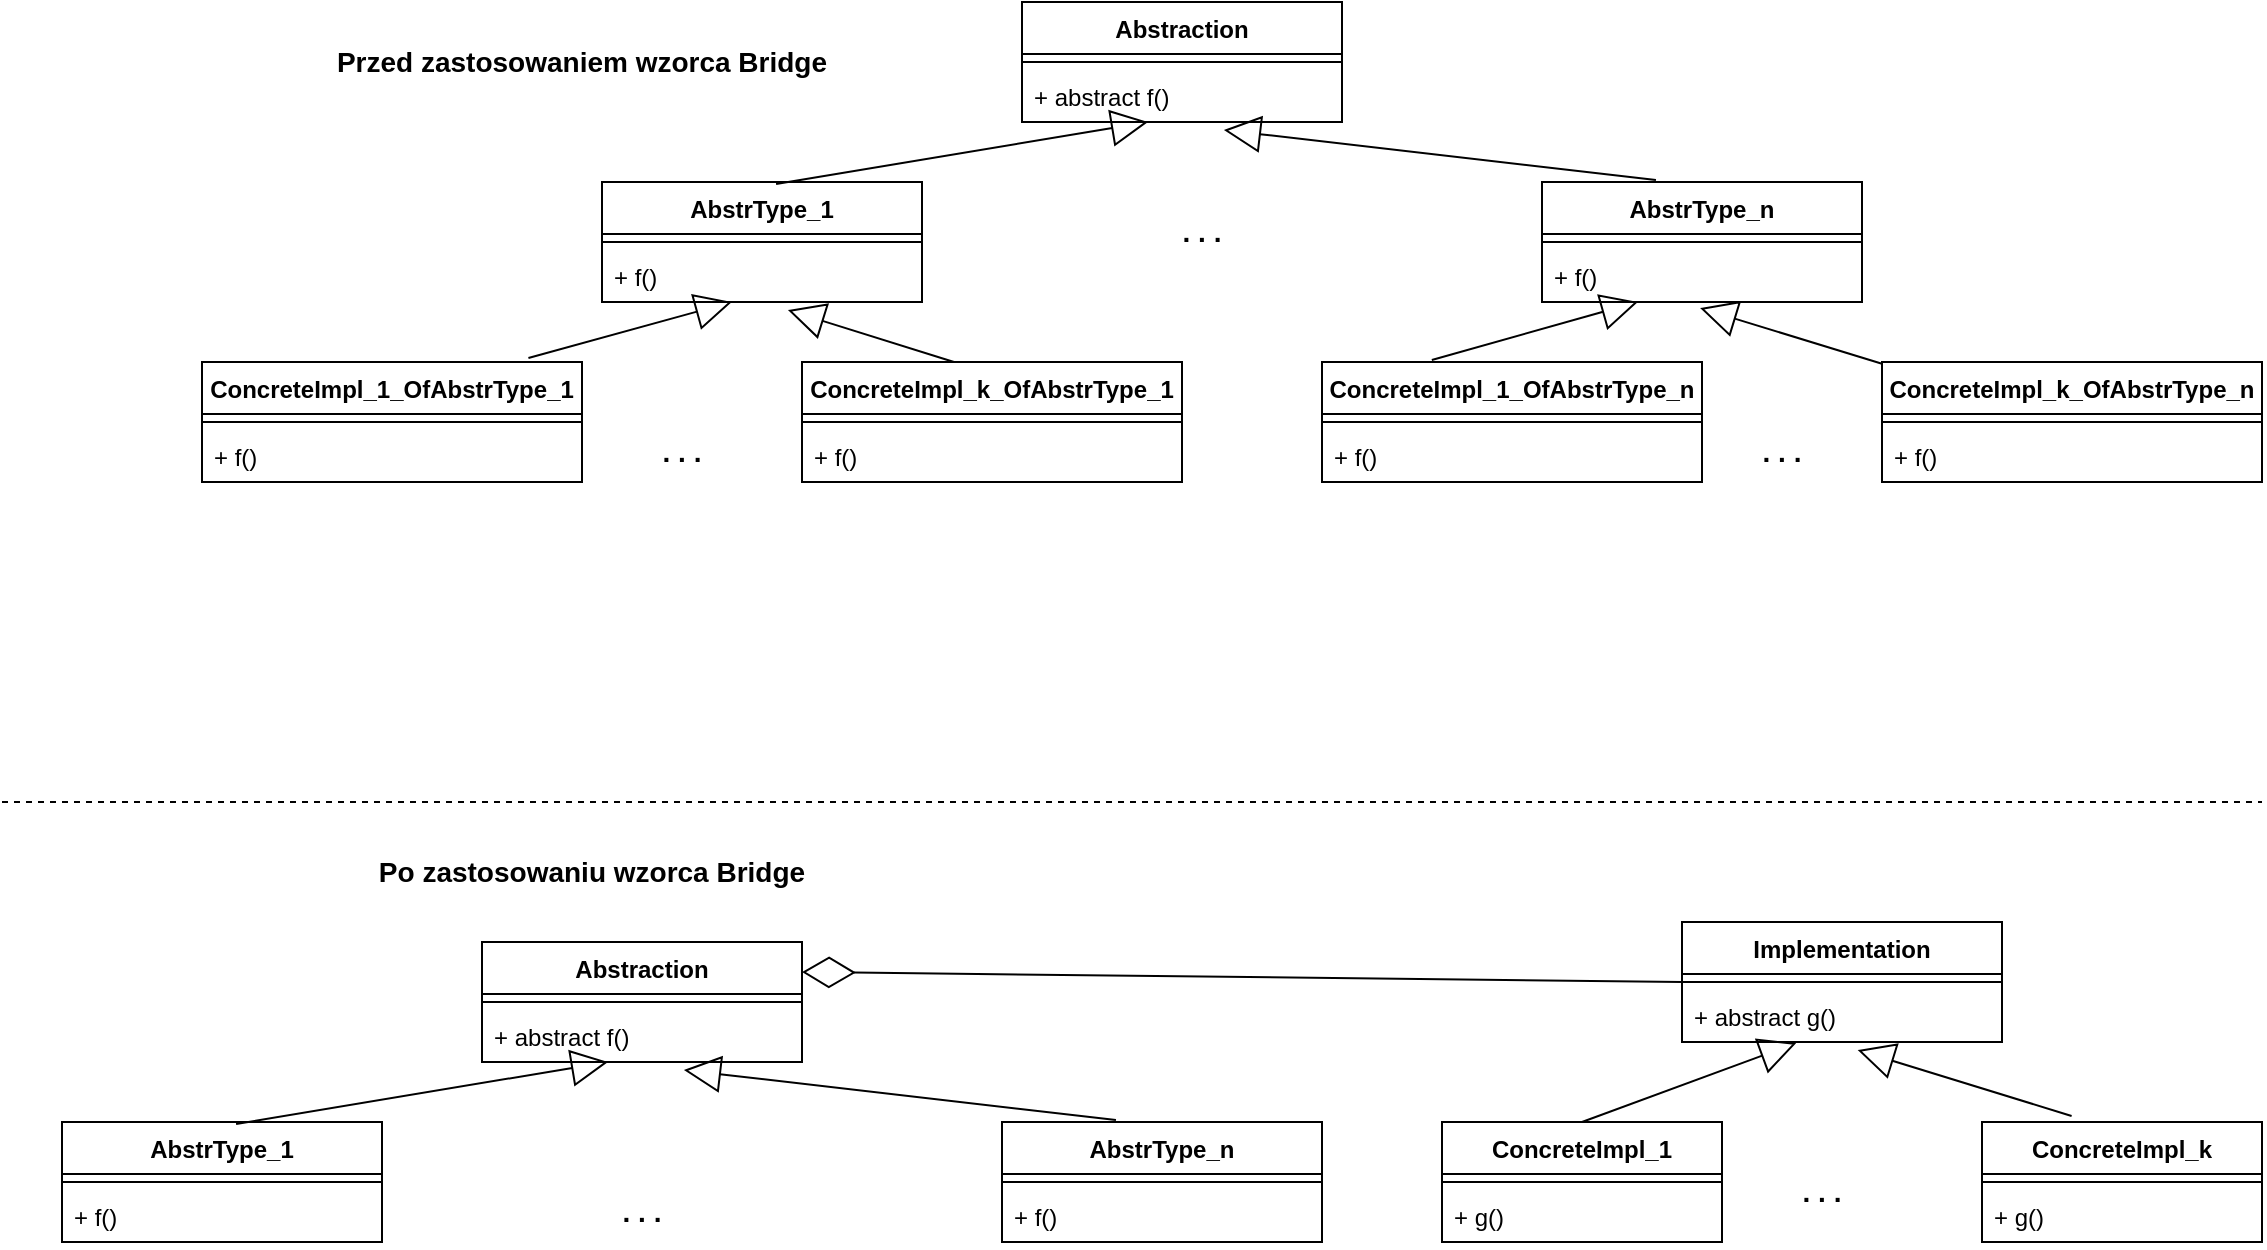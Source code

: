 <mxfile version="20.8.13" type="device"><diagram name="Strona-1" id="zBfZenht_mDRwVWQtyng"><mxGraphModel dx="2408" dy="602" grid="1" gridSize="10" guides="1" tooltips="1" connect="1" arrows="1" fold="1" page="1" pageScale="1" pageWidth="827" pageHeight="1169" math="0" shadow="0"><root><mxCell id="0"/><mxCell id="1" parent="0"/><mxCell id="8O6h6LcJOBuH67-6-kBQ-1" value="Abstraction" style="swimlane;fontStyle=1;align=center;verticalAlign=top;childLayout=stackLayout;horizontal=1;startSize=26;horizontalStack=0;resizeParent=1;resizeParentMax=0;resizeLast=0;collapsible=1;marginBottom=0;" vertex="1" parent="1"><mxGeometry x="190" y="20" width="160" height="60" as="geometry"/></mxCell><mxCell id="8O6h6LcJOBuH67-6-kBQ-3" value="" style="line;strokeWidth=1;fillColor=none;align=left;verticalAlign=middle;spacingTop=-1;spacingLeft=3;spacingRight=3;rotatable=0;labelPosition=right;points=[];portConstraint=eastwest;strokeColor=inherit;" vertex="1" parent="8O6h6LcJOBuH67-6-kBQ-1"><mxGeometry y="26" width="160" height="8" as="geometry"/></mxCell><mxCell id="8O6h6LcJOBuH67-6-kBQ-4" value="+ abstract f()" style="text;strokeColor=none;fillColor=none;align=left;verticalAlign=top;spacingLeft=4;spacingRight=4;overflow=hidden;rotatable=0;points=[[0,0.5],[1,0.5]];portConstraint=eastwest;" vertex="1" parent="8O6h6LcJOBuH67-6-kBQ-1"><mxGeometry y="34" width="160" height="26" as="geometry"/></mxCell><mxCell id="8O6h6LcJOBuH67-6-kBQ-5" value="AbstrType_1" style="swimlane;fontStyle=1;align=center;verticalAlign=top;childLayout=stackLayout;horizontal=1;startSize=26;horizontalStack=0;resizeParent=1;resizeParentMax=0;resizeLast=0;collapsible=1;marginBottom=0;" vertex="1" parent="1"><mxGeometry x="-20" y="110" width="160" height="60" as="geometry"/></mxCell><mxCell id="8O6h6LcJOBuH67-6-kBQ-6" value="" style="line;strokeWidth=1;fillColor=none;align=left;verticalAlign=middle;spacingTop=-1;spacingLeft=3;spacingRight=3;rotatable=0;labelPosition=right;points=[];portConstraint=eastwest;strokeColor=inherit;" vertex="1" parent="8O6h6LcJOBuH67-6-kBQ-5"><mxGeometry y="26" width="160" height="8" as="geometry"/></mxCell><mxCell id="8O6h6LcJOBuH67-6-kBQ-7" value="+ f()" style="text;strokeColor=none;fillColor=none;align=left;verticalAlign=top;spacingLeft=4;spacingRight=4;overflow=hidden;rotatable=0;points=[[0,0.5],[1,0.5]];portConstraint=eastwest;" vertex="1" parent="8O6h6LcJOBuH67-6-kBQ-5"><mxGeometry y="34" width="160" height="26" as="geometry"/></mxCell><mxCell id="8O6h6LcJOBuH67-6-kBQ-8" value="AbstrType_n" style="swimlane;fontStyle=1;align=center;verticalAlign=top;childLayout=stackLayout;horizontal=1;startSize=26;horizontalStack=0;resizeParent=1;resizeParentMax=0;resizeLast=0;collapsible=1;marginBottom=0;" vertex="1" parent="1"><mxGeometry x="450" y="110" width="160" height="60" as="geometry"/></mxCell><mxCell id="8O6h6LcJOBuH67-6-kBQ-9" value="" style="line;strokeWidth=1;fillColor=none;align=left;verticalAlign=middle;spacingTop=-1;spacingLeft=3;spacingRight=3;rotatable=0;labelPosition=right;points=[];portConstraint=eastwest;strokeColor=inherit;" vertex="1" parent="8O6h6LcJOBuH67-6-kBQ-8"><mxGeometry y="26" width="160" height="8" as="geometry"/></mxCell><mxCell id="8O6h6LcJOBuH67-6-kBQ-10" value="+ f()" style="text;strokeColor=none;fillColor=none;align=left;verticalAlign=top;spacingLeft=4;spacingRight=4;overflow=hidden;rotatable=0;points=[[0,0.5],[1,0.5]];portConstraint=eastwest;" vertex="1" parent="8O6h6LcJOBuH67-6-kBQ-8"><mxGeometry y="34" width="160" height="26" as="geometry"/></mxCell><mxCell id="8O6h6LcJOBuH67-6-kBQ-11" value="" style="endArrow=block;endSize=16;endFill=0;html=1;rounded=0;exitX=0.544;exitY=0.017;exitDx=0;exitDy=0;exitPerimeter=0;" edge="1" parent="1" source="8O6h6LcJOBuH67-6-kBQ-5"><mxGeometry width="160" relative="1" as="geometry"><mxPoint x="370" y="240" as="sourcePoint"/><mxPoint x="253" y="80" as="targetPoint"/></mxGeometry></mxCell><mxCell id="8O6h6LcJOBuH67-6-kBQ-12" value="" style="endArrow=block;endSize=16;endFill=0;html=1;rounded=0;exitX=0.356;exitY=-0.017;exitDx=0;exitDy=0;exitPerimeter=0;entryX=0.631;entryY=1.154;entryDx=0;entryDy=0;entryPerimeter=0;" edge="1" parent="1" source="8O6h6LcJOBuH67-6-kBQ-8" target="8O6h6LcJOBuH67-6-kBQ-4"><mxGeometry width="160" relative="1" as="geometry"><mxPoint x="450" y="141.02" as="sourcePoint"/><mxPoint x="555.96" y="60" as="targetPoint"/></mxGeometry></mxCell><mxCell id="8O6h6LcJOBuH67-6-kBQ-13" value="&lt;font style=&quot;font-size: 14px;&quot;&gt;&lt;b&gt;. . .&lt;/b&gt;&lt;/font&gt;" style="text;html=1;strokeColor=none;fillColor=none;align=center;verticalAlign=middle;whiteSpace=wrap;rounded=0;" vertex="1" parent="1"><mxGeometry x="250" y="120" width="60" height="30" as="geometry"/></mxCell><mxCell id="8O6h6LcJOBuH67-6-kBQ-14" value="" style="endArrow=block;endSize=16;endFill=0;html=1;rounded=0;entryX=0.406;entryY=1;entryDx=0;entryDy=0;entryPerimeter=0;exitX=0.859;exitY=-0.033;exitDx=0;exitDy=0;exitPerimeter=0;" edge="1" parent="1" source="8O6h6LcJOBuH67-6-kBQ-15" target="8O6h6LcJOBuH67-6-kBQ-7"><mxGeometry width="160" relative="1" as="geometry"><mxPoint x="60" y="240" as="sourcePoint"/><mxPoint x="125.96" y="210" as="targetPoint"/></mxGeometry></mxCell><mxCell id="8O6h6LcJOBuH67-6-kBQ-15" value="ConcreteImpl_1_OfAbstrType_1" style="swimlane;fontStyle=1;align=center;verticalAlign=top;childLayout=stackLayout;horizontal=1;startSize=26;horizontalStack=0;resizeParent=1;resizeParentMax=0;resizeLast=0;collapsible=1;marginBottom=0;" vertex="1" parent="1"><mxGeometry x="-220" y="200" width="190" height="60" as="geometry"/></mxCell><mxCell id="8O6h6LcJOBuH67-6-kBQ-16" value="" style="line;strokeWidth=1;fillColor=none;align=left;verticalAlign=middle;spacingTop=-1;spacingLeft=3;spacingRight=3;rotatable=0;labelPosition=right;points=[];portConstraint=eastwest;strokeColor=inherit;" vertex="1" parent="8O6h6LcJOBuH67-6-kBQ-15"><mxGeometry y="26" width="190" height="8" as="geometry"/></mxCell><mxCell id="8O6h6LcJOBuH67-6-kBQ-17" value="+ f()" style="text;strokeColor=none;fillColor=none;align=left;verticalAlign=top;spacingLeft=4;spacingRight=4;overflow=hidden;rotatable=0;points=[[0,0.5],[1,0.5]];portConstraint=eastwest;" vertex="1" parent="8O6h6LcJOBuH67-6-kBQ-15"><mxGeometry y="34" width="190" height="26" as="geometry"/></mxCell><mxCell id="8O6h6LcJOBuH67-6-kBQ-18" value="ConcreteImpl_k_OfAbstrType_1" style="swimlane;fontStyle=1;align=center;verticalAlign=top;childLayout=stackLayout;horizontal=1;startSize=26;horizontalStack=0;resizeParent=1;resizeParentMax=0;resizeLast=0;collapsible=1;marginBottom=0;" vertex="1" parent="1"><mxGeometry x="80" y="200" width="190" height="60" as="geometry"/></mxCell><mxCell id="8O6h6LcJOBuH67-6-kBQ-19" value="" style="line;strokeWidth=1;fillColor=none;align=left;verticalAlign=middle;spacingTop=-1;spacingLeft=3;spacingRight=3;rotatable=0;labelPosition=right;points=[];portConstraint=eastwest;strokeColor=inherit;" vertex="1" parent="8O6h6LcJOBuH67-6-kBQ-18"><mxGeometry y="26" width="190" height="8" as="geometry"/></mxCell><mxCell id="8O6h6LcJOBuH67-6-kBQ-20" value="+ f()" style="text;strokeColor=none;fillColor=none;align=left;verticalAlign=top;spacingLeft=4;spacingRight=4;overflow=hidden;rotatable=0;points=[[0,0.5],[1,0.5]];portConstraint=eastwest;" vertex="1" parent="8O6h6LcJOBuH67-6-kBQ-18"><mxGeometry y="34" width="190" height="26" as="geometry"/></mxCell><mxCell id="8O6h6LcJOBuH67-6-kBQ-21" value="" style="endArrow=block;endSize=16;endFill=0;html=1;rounded=0;entryX=0.581;entryY=1.154;entryDx=0;entryDy=0;entryPerimeter=0;exitX=0.4;exitY=0;exitDx=0;exitDy=0;exitPerimeter=0;" edge="1" parent="1" source="8O6h6LcJOBuH67-6-kBQ-18" target="8O6h6LcJOBuH67-6-kBQ-7"><mxGeometry width="160" relative="1" as="geometry"><mxPoint x="220" y="218.02" as="sourcePoint"/><mxPoint x="311.75" y="160" as="targetPoint"/></mxGeometry></mxCell><mxCell id="8O6h6LcJOBuH67-6-kBQ-22" value="ConcreteImpl_1_OfAbstrType_n" style="swimlane;fontStyle=1;align=center;verticalAlign=top;childLayout=stackLayout;horizontal=1;startSize=26;horizontalStack=0;resizeParent=1;resizeParentMax=0;resizeLast=0;collapsible=1;marginBottom=0;" vertex="1" parent="1"><mxGeometry x="340" y="200" width="190" height="60" as="geometry"/></mxCell><mxCell id="8O6h6LcJOBuH67-6-kBQ-23" value="" style="line;strokeWidth=1;fillColor=none;align=left;verticalAlign=middle;spacingTop=-1;spacingLeft=3;spacingRight=3;rotatable=0;labelPosition=right;points=[];portConstraint=eastwest;strokeColor=inherit;" vertex="1" parent="8O6h6LcJOBuH67-6-kBQ-22"><mxGeometry y="26" width="190" height="8" as="geometry"/></mxCell><mxCell id="8O6h6LcJOBuH67-6-kBQ-24" value="+ f()" style="text;strokeColor=none;fillColor=none;align=left;verticalAlign=top;spacingLeft=4;spacingRight=4;overflow=hidden;rotatable=0;points=[[0,0.5],[1,0.5]];portConstraint=eastwest;" vertex="1" parent="8O6h6LcJOBuH67-6-kBQ-22"><mxGeometry y="34" width="190" height="26" as="geometry"/></mxCell><mxCell id="8O6h6LcJOBuH67-6-kBQ-25" value="" style="endArrow=block;endSize=16;endFill=0;html=1;rounded=0;entryX=0.3;entryY=1;entryDx=0;entryDy=0;entryPerimeter=0;exitX=0.289;exitY=-0.017;exitDx=0;exitDy=0;exitPerimeter=0;" edge="1" parent="1" source="8O6h6LcJOBuH67-6-kBQ-22" target="8O6h6LcJOBuH67-6-kBQ-10"><mxGeometry width="160" relative="1" as="geometry"><mxPoint x="-46.79" y="258.02" as="sourcePoint"/><mxPoint x="44.96" y="200" as="targetPoint"/></mxGeometry></mxCell><mxCell id="8O6h6LcJOBuH67-6-kBQ-26" value="ConcreteImpl_k_OfAbstrType_n" style="swimlane;fontStyle=1;align=center;verticalAlign=top;childLayout=stackLayout;horizontal=1;startSize=26;horizontalStack=0;resizeParent=1;resizeParentMax=0;resizeLast=0;collapsible=1;marginBottom=0;" vertex="1" parent="1"><mxGeometry x="620" y="200" width="190" height="60" as="geometry"/></mxCell><mxCell id="8O6h6LcJOBuH67-6-kBQ-27" value="" style="line;strokeWidth=1;fillColor=none;align=left;verticalAlign=middle;spacingTop=-1;spacingLeft=3;spacingRight=3;rotatable=0;labelPosition=right;points=[];portConstraint=eastwest;strokeColor=inherit;" vertex="1" parent="8O6h6LcJOBuH67-6-kBQ-26"><mxGeometry y="26" width="190" height="8" as="geometry"/></mxCell><mxCell id="8O6h6LcJOBuH67-6-kBQ-28" value="+ f()" style="text;strokeColor=none;fillColor=none;align=left;verticalAlign=top;spacingLeft=4;spacingRight=4;overflow=hidden;rotatable=0;points=[[0,0.5],[1,0.5]];portConstraint=eastwest;" vertex="1" parent="8O6h6LcJOBuH67-6-kBQ-26"><mxGeometry y="34" width="190" height="26" as="geometry"/></mxCell><mxCell id="8O6h6LcJOBuH67-6-kBQ-29" value="" style="endArrow=block;endSize=16;endFill=0;html=1;rounded=0;entryX=0.494;entryY=1.115;entryDx=0;entryDy=0;entryPerimeter=0;" edge="1" parent="1" source="8O6h6LcJOBuH67-6-kBQ-26" target="8O6h6LcJOBuH67-6-kBQ-10"><mxGeometry width="160" relative="1" as="geometry"><mxPoint x="404.91" y="258.98" as="sourcePoint"/><mxPoint x="475.04" y="204.004" as="targetPoint"/></mxGeometry></mxCell><mxCell id="8O6h6LcJOBuH67-6-kBQ-33" value="&lt;b&gt;Po zastosowaniu wzorca Bridge&lt;/b&gt;" style="text;html=1;strokeColor=none;fillColor=none;align=center;verticalAlign=middle;whiteSpace=wrap;rounded=0;fontSize=14;" vertex="1" parent="1"><mxGeometry x="-160" y="440" width="270" height="30" as="geometry"/></mxCell><mxCell id="8O6h6LcJOBuH67-6-kBQ-34" value="&lt;b&gt;Przed zastosowaniem wzorca Bridge&lt;/b&gt;" style="text;html=1;strokeColor=none;fillColor=none;align=center;verticalAlign=middle;whiteSpace=wrap;rounded=0;fontSize=14;" vertex="1" parent="1"><mxGeometry x="-160" y="35" width="260" height="30" as="geometry"/></mxCell><mxCell id="8O6h6LcJOBuH67-6-kBQ-35" value="Abstraction" style="swimlane;fontStyle=1;align=center;verticalAlign=top;childLayout=stackLayout;horizontal=1;startSize=26;horizontalStack=0;resizeParent=1;resizeParentMax=0;resizeLast=0;collapsible=1;marginBottom=0;" vertex="1" parent="1"><mxGeometry x="-80" y="490" width="160" height="60" as="geometry"/></mxCell><mxCell id="8O6h6LcJOBuH67-6-kBQ-36" value="" style="line;strokeWidth=1;fillColor=none;align=left;verticalAlign=middle;spacingTop=-1;spacingLeft=3;spacingRight=3;rotatable=0;labelPosition=right;points=[];portConstraint=eastwest;strokeColor=inherit;" vertex="1" parent="8O6h6LcJOBuH67-6-kBQ-35"><mxGeometry y="26" width="160" height="8" as="geometry"/></mxCell><mxCell id="8O6h6LcJOBuH67-6-kBQ-37" value="+ abstract f()" style="text;strokeColor=none;fillColor=none;align=left;verticalAlign=top;spacingLeft=4;spacingRight=4;overflow=hidden;rotatable=0;points=[[0,0.5],[1,0.5]];portConstraint=eastwest;" vertex="1" parent="8O6h6LcJOBuH67-6-kBQ-35"><mxGeometry y="34" width="160" height="26" as="geometry"/></mxCell><mxCell id="8O6h6LcJOBuH67-6-kBQ-38" value="AbstrType_1" style="swimlane;fontStyle=1;align=center;verticalAlign=top;childLayout=stackLayout;horizontal=1;startSize=26;horizontalStack=0;resizeParent=1;resizeParentMax=0;resizeLast=0;collapsible=1;marginBottom=0;" vertex="1" parent="1"><mxGeometry x="-290" y="580" width="160" height="60" as="geometry"/></mxCell><mxCell id="8O6h6LcJOBuH67-6-kBQ-39" value="" style="line;strokeWidth=1;fillColor=none;align=left;verticalAlign=middle;spacingTop=-1;spacingLeft=3;spacingRight=3;rotatable=0;labelPosition=right;points=[];portConstraint=eastwest;strokeColor=inherit;" vertex="1" parent="8O6h6LcJOBuH67-6-kBQ-38"><mxGeometry y="26" width="160" height="8" as="geometry"/></mxCell><mxCell id="8O6h6LcJOBuH67-6-kBQ-40" value="+ f()" style="text;strokeColor=none;fillColor=none;align=left;verticalAlign=top;spacingLeft=4;spacingRight=4;overflow=hidden;rotatable=0;points=[[0,0.5],[1,0.5]];portConstraint=eastwest;" vertex="1" parent="8O6h6LcJOBuH67-6-kBQ-38"><mxGeometry y="34" width="160" height="26" as="geometry"/></mxCell><mxCell id="8O6h6LcJOBuH67-6-kBQ-41" value="AbstrType_n" style="swimlane;fontStyle=1;align=center;verticalAlign=top;childLayout=stackLayout;horizontal=1;startSize=26;horizontalStack=0;resizeParent=1;resizeParentMax=0;resizeLast=0;collapsible=1;marginBottom=0;" vertex="1" parent="1"><mxGeometry x="180" y="580" width="160" height="60" as="geometry"/></mxCell><mxCell id="8O6h6LcJOBuH67-6-kBQ-42" value="" style="line;strokeWidth=1;fillColor=none;align=left;verticalAlign=middle;spacingTop=-1;spacingLeft=3;spacingRight=3;rotatable=0;labelPosition=right;points=[];portConstraint=eastwest;strokeColor=inherit;" vertex="1" parent="8O6h6LcJOBuH67-6-kBQ-41"><mxGeometry y="26" width="160" height="8" as="geometry"/></mxCell><mxCell id="8O6h6LcJOBuH67-6-kBQ-43" value="+ f()" style="text;strokeColor=none;fillColor=none;align=left;verticalAlign=top;spacingLeft=4;spacingRight=4;overflow=hidden;rotatable=0;points=[[0,0.5],[1,0.5]];portConstraint=eastwest;" vertex="1" parent="8O6h6LcJOBuH67-6-kBQ-41"><mxGeometry y="34" width="160" height="26" as="geometry"/></mxCell><mxCell id="8O6h6LcJOBuH67-6-kBQ-44" value="" style="endArrow=block;endSize=16;endFill=0;html=1;rounded=0;exitX=0.544;exitY=0.017;exitDx=0;exitDy=0;exitPerimeter=0;" edge="1" parent="1" source="8O6h6LcJOBuH67-6-kBQ-38"><mxGeometry width="160" relative="1" as="geometry"><mxPoint x="100" y="710" as="sourcePoint"/><mxPoint x="-17" y="550" as="targetPoint"/></mxGeometry></mxCell><mxCell id="8O6h6LcJOBuH67-6-kBQ-45" value="" style="endArrow=block;endSize=16;endFill=0;html=1;rounded=0;exitX=0.356;exitY=-0.017;exitDx=0;exitDy=0;exitPerimeter=0;entryX=0.631;entryY=1.154;entryDx=0;entryDy=0;entryPerimeter=0;" edge="1" parent="1" source="8O6h6LcJOBuH67-6-kBQ-41" target="8O6h6LcJOBuH67-6-kBQ-37"><mxGeometry width="160" relative="1" as="geometry"><mxPoint x="180" y="611.02" as="sourcePoint"/><mxPoint x="285.96" y="530" as="targetPoint"/></mxGeometry></mxCell><mxCell id="8O6h6LcJOBuH67-6-kBQ-46" value="" style="endArrow=none;dashed=1;html=1;rounded=0;fontSize=14;" edge="1" parent="1"><mxGeometry width="50" height="50" relative="1" as="geometry"><mxPoint x="-320" y="420" as="sourcePoint"/><mxPoint x="810" y="420" as="targetPoint"/></mxGeometry></mxCell><mxCell id="8O6h6LcJOBuH67-6-kBQ-47" value="Implementation" style="swimlane;fontStyle=1;align=center;verticalAlign=top;childLayout=stackLayout;horizontal=1;startSize=26;horizontalStack=0;resizeParent=1;resizeParentMax=0;resizeLast=0;collapsible=1;marginBottom=0;" vertex="1" parent="1"><mxGeometry x="520" y="480" width="160" height="60" as="geometry"/></mxCell><mxCell id="8O6h6LcJOBuH67-6-kBQ-48" value="" style="line;strokeWidth=1;fillColor=none;align=left;verticalAlign=middle;spacingTop=-1;spacingLeft=3;spacingRight=3;rotatable=0;labelPosition=right;points=[];portConstraint=eastwest;strokeColor=inherit;" vertex="1" parent="8O6h6LcJOBuH67-6-kBQ-47"><mxGeometry y="26" width="160" height="8" as="geometry"/></mxCell><mxCell id="8O6h6LcJOBuH67-6-kBQ-49" value="+ abstract g()" style="text;strokeColor=none;fillColor=none;align=left;verticalAlign=top;spacingLeft=4;spacingRight=4;overflow=hidden;rotatable=0;points=[[0,0.5],[1,0.5]];portConstraint=eastwest;" vertex="1" parent="8O6h6LcJOBuH67-6-kBQ-47"><mxGeometry y="34" width="160" height="26" as="geometry"/></mxCell><mxCell id="8O6h6LcJOBuH67-6-kBQ-50" value="" style="endArrow=diamondThin;endFill=0;endSize=24;html=1;rounded=0;fontSize=14;entryX=1;entryY=0.25;entryDx=0;entryDy=0;exitX=0;exitY=0.5;exitDx=0;exitDy=0;" edge="1" parent="1" source="8O6h6LcJOBuH67-6-kBQ-47" target="8O6h6LcJOBuH67-6-kBQ-35"><mxGeometry width="160" relative="1" as="geometry"><mxPoint x="310" y="509.41" as="sourcePoint"/><mxPoint x="470" y="509.41" as="targetPoint"/></mxGeometry></mxCell><mxCell id="8O6h6LcJOBuH67-6-kBQ-51" value="ConcreteImpl_1" style="swimlane;fontStyle=1;align=center;verticalAlign=top;childLayout=stackLayout;horizontal=1;startSize=26;horizontalStack=0;resizeParent=1;resizeParentMax=0;resizeLast=0;collapsible=1;marginBottom=0;" vertex="1" parent="1"><mxGeometry x="400" y="580" width="140" height="60" as="geometry"/></mxCell><mxCell id="8O6h6LcJOBuH67-6-kBQ-52" value="" style="line;strokeWidth=1;fillColor=none;align=left;verticalAlign=middle;spacingTop=-1;spacingLeft=3;spacingRight=3;rotatable=0;labelPosition=right;points=[];portConstraint=eastwest;strokeColor=inherit;" vertex="1" parent="8O6h6LcJOBuH67-6-kBQ-51"><mxGeometry y="26" width="140" height="8" as="geometry"/></mxCell><mxCell id="8O6h6LcJOBuH67-6-kBQ-53" value="+ g()" style="text;strokeColor=none;fillColor=none;align=left;verticalAlign=top;spacingLeft=4;spacingRight=4;overflow=hidden;rotatable=0;points=[[0,0.5],[1,0.5]];portConstraint=eastwest;" vertex="1" parent="8O6h6LcJOBuH67-6-kBQ-51"><mxGeometry y="34" width="140" height="26" as="geometry"/></mxCell><mxCell id="8O6h6LcJOBuH67-6-kBQ-60" value="&lt;font style=&quot;font-size: 14px;&quot;&gt;&lt;b&gt;. . .&lt;/b&gt;&lt;/font&gt;" style="text;html=1;strokeColor=none;fillColor=none;align=center;verticalAlign=middle;whiteSpace=wrap;rounded=0;" vertex="1" parent="1"><mxGeometry x="-10" y="230" width="60" height="30" as="geometry"/></mxCell><mxCell id="8O6h6LcJOBuH67-6-kBQ-61" value="&lt;font style=&quot;font-size: 14px;&quot;&gt;&lt;b&gt;. . .&lt;/b&gt;&lt;/font&gt;" style="text;html=1;strokeColor=none;fillColor=none;align=center;verticalAlign=middle;whiteSpace=wrap;rounded=0;" vertex="1" parent="1"><mxGeometry x="540" y="230" width="60" height="30" as="geometry"/></mxCell><mxCell id="8O6h6LcJOBuH67-6-kBQ-62" value="&lt;font style=&quot;font-size: 14px;&quot;&gt;&lt;b&gt;. . .&lt;/b&gt;&lt;/font&gt;" style="text;html=1;strokeColor=none;fillColor=none;align=center;verticalAlign=middle;whiteSpace=wrap;rounded=0;" vertex="1" parent="1"><mxGeometry x="-30" y="610" width="60" height="30" as="geometry"/></mxCell><mxCell id="8O6h6LcJOBuH67-6-kBQ-63" value="ConcreteImpl_k" style="swimlane;fontStyle=1;align=center;verticalAlign=top;childLayout=stackLayout;horizontal=1;startSize=26;horizontalStack=0;resizeParent=1;resizeParentMax=0;resizeLast=0;collapsible=1;marginBottom=0;" vertex="1" parent="1"><mxGeometry x="670" y="580" width="140" height="60" as="geometry"/></mxCell><mxCell id="8O6h6LcJOBuH67-6-kBQ-64" value="" style="line;strokeWidth=1;fillColor=none;align=left;verticalAlign=middle;spacingTop=-1;spacingLeft=3;spacingRight=3;rotatable=0;labelPosition=right;points=[];portConstraint=eastwest;strokeColor=inherit;" vertex="1" parent="8O6h6LcJOBuH67-6-kBQ-63"><mxGeometry y="26" width="140" height="8" as="geometry"/></mxCell><mxCell id="8O6h6LcJOBuH67-6-kBQ-65" value="+ g()" style="text;strokeColor=none;fillColor=none;align=left;verticalAlign=top;spacingLeft=4;spacingRight=4;overflow=hidden;rotatable=0;points=[[0,0.5],[1,0.5]];portConstraint=eastwest;" vertex="1" parent="8O6h6LcJOBuH67-6-kBQ-63"><mxGeometry y="34" width="140" height="26" as="geometry"/></mxCell><mxCell id="8O6h6LcJOBuH67-6-kBQ-66" value="" style="endArrow=block;endSize=16;endFill=0;html=1;rounded=0;exitX=0.5;exitY=0;exitDx=0;exitDy=0;entryX=0.357;entryY=1.02;entryDx=0;entryDy=0;entryPerimeter=0;" edge="1" parent="1" source="8O6h6LcJOBuH67-6-kBQ-51" target="8O6h6LcJOBuH67-6-kBQ-49"><mxGeometry width="160" relative="1" as="geometry"><mxPoint x="-192.96" y="591.02" as="sourcePoint"/><mxPoint x="-7" y="560" as="targetPoint"/></mxGeometry></mxCell><mxCell id="8O6h6LcJOBuH67-6-kBQ-67" value="" style="endArrow=block;endSize=16;endFill=0;html=1;rounded=0;exitX=0.32;exitY=-0.05;exitDx=0;exitDy=0;exitPerimeter=0;entryX=0.549;entryY=1.156;entryDx=0;entryDy=0;entryPerimeter=0;" edge="1" parent="1" source="8O6h6LcJOBuH67-6-kBQ-63" target="8O6h6LcJOBuH67-6-kBQ-49"><mxGeometry width="160" relative="1" as="geometry"><mxPoint x="-182.96" y="601.02" as="sourcePoint"/><mxPoint x="3" y="570" as="targetPoint"/></mxGeometry></mxCell><mxCell id="8O6h6LcJOBuH67-6-kBQ-68" value="&lt;font style=&quot;font-size: 14px;&quot;&gt;&lt;b&gt;. . .&lt;/b&gt;&lt;/font&gt;" style="text;html=1;strokeColor=none;fillColor=none;align=center;verticalAlign=middle;whiteSpace=wrap;rounded=0;" vertex="1" parent="1"><mxGeometry x="560" y="600" width="60" height="30" as="geometry"/></mxCell></root></mxGraphModel></diagram></mxfile>